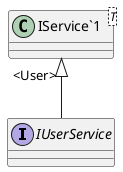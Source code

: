 @startuml
interface IUserService {
}
class "IService`1"<T> {
}
"IService`1" "<User>" <|-- IUserService
@enduml
